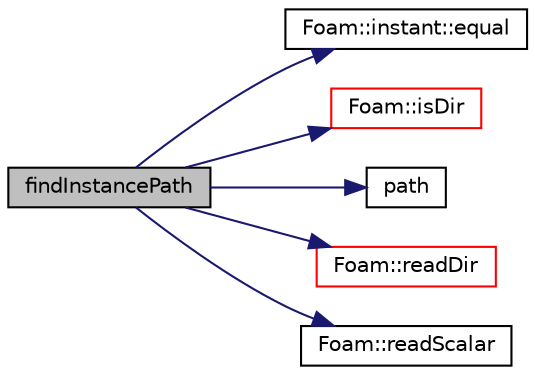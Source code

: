 digraph "findInstancePath"
{
  bgcolor="transparent";
  edge [fontname="Helvetica",fontsize="10",labelfontname="Helvetica",labelfontsize="10"];
  node [fontname="Helvetica",fontsize="10",shape=record];
  rankdir="LR";
  Node13302 [label="findInstancePath",height=0.2,width=0.4,color="black", fillcolor="grey75", style="filled", fontcolor="black"];
  Node13302 -> Node13303 [color="midnightblue",fontsize="10",style="solid",fontname="Helvetica"];
  Node13303 [label="Foam::instant::equal",height=0.2,width=0.4,color="black",URL="$a27445.html#ade0a1acbf68db50c95c35681ba1927d6",tooltip="Comparison used for instants to be equal. "];
  Node13302 -> Node13304 [color="midnightblue",fontsize="10",style="solid",fontname="Helvetica"];
  Node13304 [label="Foam::isDir",height=0.2,width=0.4,color="red",URL="$a21851.html#a9c9cf5d33b9c5961f835aefe5d860c5a",tooltip="Does the name exist as a DIRECTORY in the file system? "];
  Node13302 -> Node13310 [color="midnightblue",fontsize="10",style="solid",fontname="Helvetica"];
  Node13310 [label="path",height=0.2,width=0.4,color="black",URL="$a19796.html#ad8adfaf80503dc99cbb14bf07bf1eb22"];
  Node13302 -> Node13311 [color="midnightblue",fontsize="10",style="solid",fontname="Helvetica"];
  Node13311 [label="Foam::readDir",height=0.2,width=0.4,color="red",URL="$a21851.html#aca2d5f76614fa6c285dbc8b7e87ac7c4",tooltip="Read a directory and return the entries as a string list. "];
  Node13302 -> Node13319 [color="midnightblue",fontsize="10",style="solid",fontname="Helvetica"];
  Node13319 [label="Foam::readScalar",height=0.2,width=0.4,color="black",URL="$a21851.html#a828d57f6d9b9806c086a3f840a147115",tooltip="Read whole of buf as a scalar. Return true if succesful. "];
}
